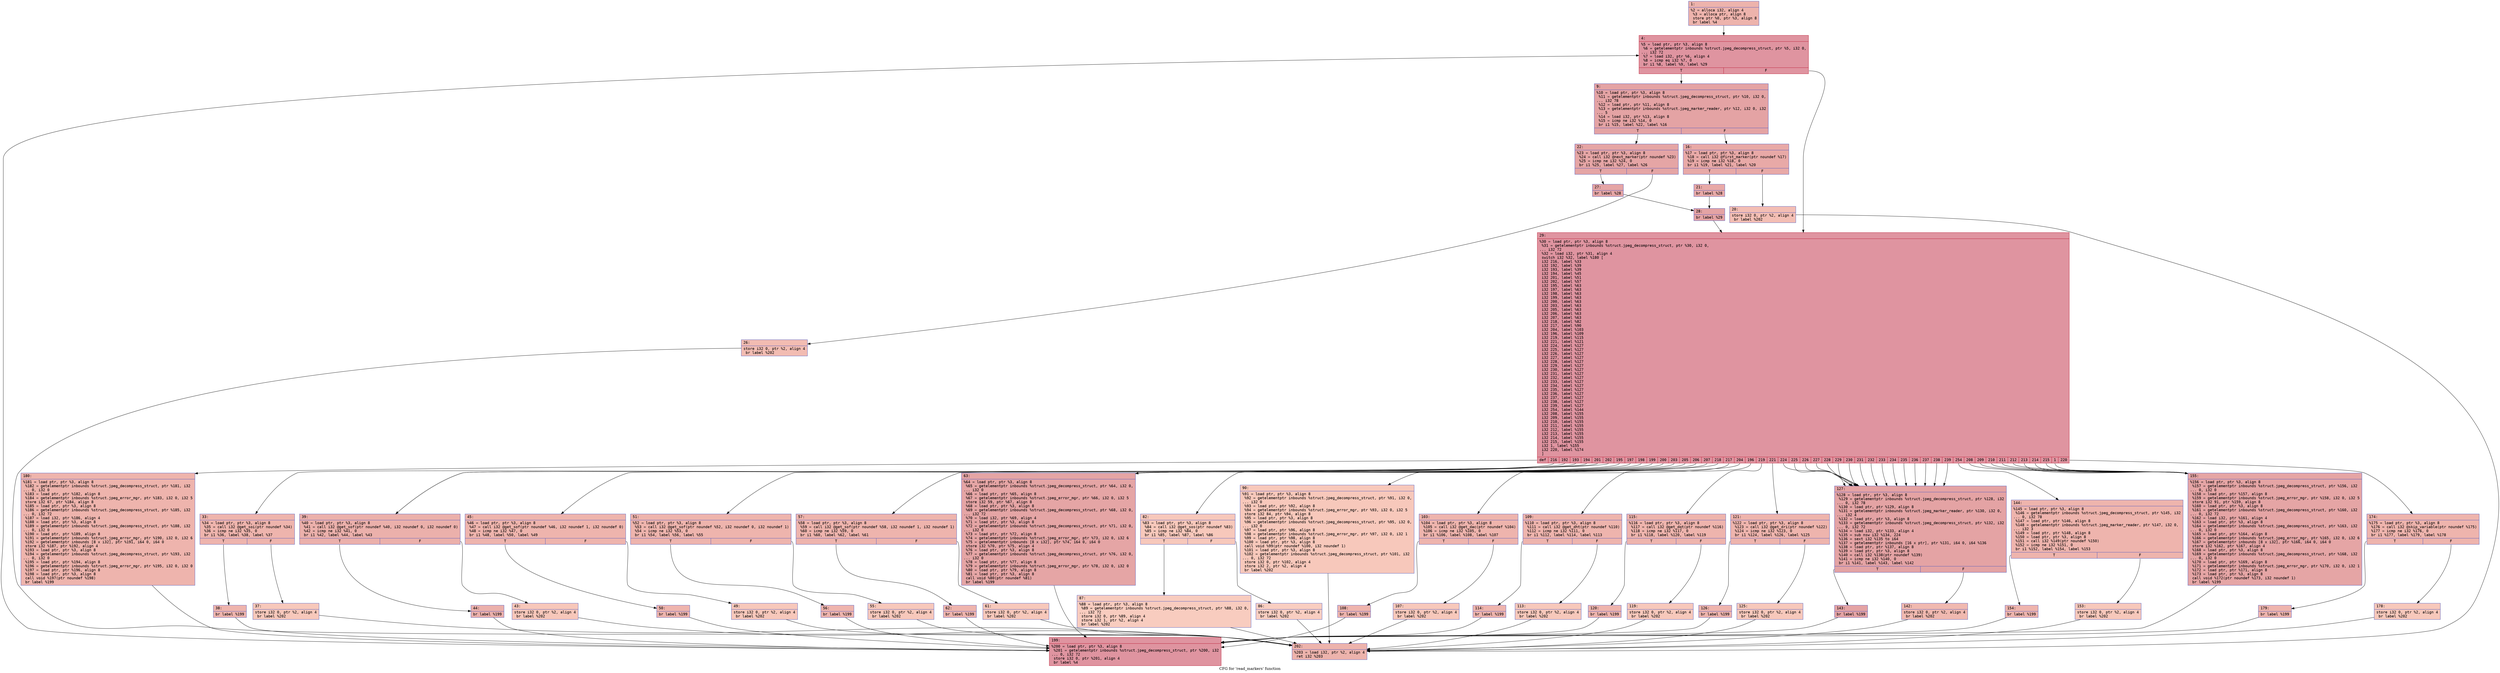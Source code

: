 digraph "CFG for 'read_markers' function" {
	label="CFG for 'read_markers' function";

	Node0x6000038e32f0 [shape=record,color="#3d50c3ff", style=filled, fillcolor="#d6524470" fontname="Courier",label="{1:\l|  %2 = alloca i32, align 4\l  %3 = alloca ptr, align 8\l  store ptr %0, ptr %3, align 8\l  br label %4\l}"];
	Node0x6000038e32f0 -> Node0x6000038e3340[tooltip="1 -> 4\nProbability 100.00%" ];
	Node0x6000038e3340 [shape=record,color="#b70d28ff", style=filled, fillcolor="#b70d2870" fontname="Courier",label="{4:\l|  %5 = load ptr, ptr %3, align 8\l  %6 = getelementptr inbounds %struct.jpeg_decompress_struct, ptr %5, i32 0,\l... i32 72\l  %7 = load i32, ptr %6, align 4\l  %8 = icmp eq i32 %7, 0\l  br i1 %8, label %9, label %29\l|{<s0>T|<s1>F}}"];
	Node0x6000038e3340:s0 -> Node0x6000038e3390[tooltip="4 -> 9\nProbability 37.50%" ];
	Node0x6000038e3340:s1 -> Node0x6000038e3610[tooltip="4 -> 29\nProbability 62.50%" ];
	Node0x6000038e3390 [shape=record,color="#3d50c3ff", style=filled, fillcolor="#c32e3170" fontname="Courier",label="{9:\l|  %10 = load ptr, ptr %3, align 8\l  %11 = getelementptr inbounds %struct.jpeg_decompress_struct, ptr %10, i32 0,\l... i32 78\l  %12 = load ptr, ptr %11, align 8\l  %13 = getelementptr inbounds %struct.jpeg_marker_reader, ptr %12, i32 0, i32\l... 5\l  %14 = load i32, ptr %13, align 8\l  %15 = icmp ne i32 %14, 0\l  br i1 %15, label %22, label %16\l|{<s0>T|<s1>F}}"];
	Node0x6000038e3390:s0 -> Node0x6000038e34d0[tooltip="9 -> 22\nProbability 62.50%" ];
	Node0x6000038e3390:s1 -> Node0x6000038e33e0[tooltip="9 -> 16\nProbability 37.50%" ];
	Node0x6000038e33e0 [shape=record,color="#3d50c3ff", style=filled, fillcolor="#ca3b3770" fontname="Courier",label="{16:\l|  %17 = load ptr, ptr %3, align 8\l  %18 = call i32 @first_marker(ptr noundef %17)\l  %19 = icmp ne i32 %18, 0\l  br i1 %19, label %21, label %20\l|{<s0>T|<s1>F}}"];
	Node0x6000038e33e0:s0 -> Node0x6000038e3480[tooltip="16 -> 21\nProbability 96.88%" ];
	Node0x6000038e33e0:s1 -> Node0x6000038e3430[tooltip="16 -> 20\nProbability 3.12%" ];
	Node0x6000038e3430 [shape=record,color="#3d50c3ff", style=filled, fillcolor="#e36c5570" fontname="Courier",label="{20:\l|  store i32 0, ptr %2, align 4\l  br label %202\l}"];
	Node0x6000038e3430 -> Node0x6000038e4460[tooltip="20 -> 202\nProbability 100.00%" ];
	Node0x6000038e3480 [shape=record,color="#3d50c3ff", style=filled, fillcolor="#ca3b3770" fontname="Courier",label="{21:\l|  br label %28\l}"];
	Node0x6000038e3480 -> Node0x6000038e35c0[tooltip="21 -> 28\nProbability 100.00%" ];
	Node0x6000038e34d0 [shape=record,color="#3d50c3ff", style=filled, fillcolor="#c5333470" fontname="Courier",label="{22:\l|  %23 = load ptr, ptr %3, align 8\l  %24 = call i32 @next_marker(ptr noundef %23)\l  %25 = icmp ne i32 %24, 0\l  br i1 %25, label %27, label %26\l|{<s0>T|<s1>F}}"];
	Node0x6000038e34d0:s0 -> Node0x6000038e3570[tooltip="22 -> 27\nProbability 96.88%" ];
	Node0x6000038e34d0:s1 -> Node0x6000038e3520[tooltip="22 -> 26\nProbability 3.12%" ];
	Node0x6000038e3520 [shape=record,color="#3d50c3ff", style=filled, fillcolor="#e1675170" fontname="Courier",label="{26:\l|  store i32 0, ptr %2, align 4\l  br label %202\l}"];
	Node0x6000038e3520 -> Node0x6000038e4460[tooltip="26 -> 202\nProbability 100.00%" ];
	Node0x6000038e3570 [shape=record,color="#3d50c3ff", style=filled, fillcolor="#c5333470" fontname="Courier",label="{27:\l|  br label %28\l}"];
	Node0x6000038e3570 -> Node0x6000038e35c0[tooltip="27 -> 28\nProbability 100.00%" ];
	Node0x6000038e35c0 [shape=record,color="#3d50c3ff", style=filled, fillcolor="#c32e3170" fontname="Courier",label="{28:\l|  br label %29\l}"];
	Node0x6000038e35c0 -> Node0x6000038e3610[tooltip="28 -> 29\nProbability 100.00%" ];
	Node0x6000038e3610 [shape=record,color="#b70d28ff", style=filled, fillcolor="#b70d2870" fontname="Courier",label="{29:\l|  %30 = load ptr, ptr %3, align 8\l  %31 = getelementptr inbounds %struct.jpeg_decompress_struct, ptr %30, i32 0,\l... i32 72\l  %32 = load i32, ptr %31, align 4\l  switch i32 %32, label %180 [\l    i32 216, label %33\l    i32 192, label %39\l    i32 193, label %39\l    i32 194, label %45\l    i32 201, label %51\l    i32 202, label %57\l    i32 195, label %63\l    i32 197, label %63\l    i32 198, label %63\l    i32 199, label %63\l    i32 200, label %63\l    i32 203, label %63\l    i32 205, label %63\l    i32 206, label %63\l    i32 207, label %63\l    i32 218, label %82\l    i32 217, label %90\l    i32 204, label %103\l    i32 196, label %109\l    i32 219, label %115\l    i32 221, label %121\l    i32 224, label %127\l    i32 225, label %127\l    i32 226, label %127\l    i32 227, label %127\l    i32 228, label %127\l    i32 229, label %127\l    i32 230, label %127\l    i32 231, label %127\l    i32 232, label %127\l    i32 233, label %127\l    i32 234, label %127\l    i32 235, label %127\l    i32 236, label %127\l    i32 237, label %127\l    i32 238, label %127\l    i32 239, label %127\l    i32 254, label %144\l    i32 208, label %155\l    i32 209, label %155\l    i32 210, label %155\l    i32 211, label %155\l    i32 212, label %155\l    i32 213, label %155\l    i32 214, label %155\l    i32 215, label %155\l    i32 1, label %155\l    i32 220, label %174\l  ]\l|{<s0>def|<s1>216|<s2>192|<s3>193|<s4>194|<s5>201|<s6>202|<s7>195|<s8>197|<s9>198|<s10>199|<s11>200|<s12>203|<s13>205|<s14>206|<s15>207|<s16>218|<s17>217|<s18>204|<s19>196|<s20>219|<s21>221|<s22>224|<s23>225|<s24>226|<s25>227|<s26>228|<s27>229|<s28>230|<s29>231|<s30>232|<s31>233|<s32>234|<s33>235|<s34>236|<s35>237|<s36>238|<s37>239|<s38>254|<s39>208|<s40>209|<s41>210|<s42>211|<s43>212|<s44>213|<s45>214|<s46>215|<s47>1|<s48>220}}"];
	Node0x6000038e3610:s0 -> Node0x6000038e43c0[tooltip="29 -> 180\nProbability 2.12%" ];
	Node0x6000038e3610:s1 -> Node0x6000038e3660[tooltip="29 -> 33\nProbability 2.12%" ];
	Node0x6000038e3610:s2 -> Node0x6000038e3750[tooltip="29 -> 39\nProbability 4.25%" ];
	Node0x6000038e3610:s3 -> Node0x6000038e3750[tooltip="29 -> 39\nProbability 4.25%" ];
	Node0x6000038e3610:s4 -> Node0x6000038e3840[tooltip="29 -> 45\nProbability 2.12%" ];
	Node0x6000038e3610:s5 -> Node0x6000038e3930[tooltip="29 -> 51\nProbability 2.12%" ];
	Node0x6000038e3610:s6 -> Node0x6000038e3a20[tooltip="29 -> 57\nProbability 2.12%" ];
	Node0x6000038e3610:s7 -> Node0x6000038e3b10[tooltip="29 -> 63\nProbability 19.12%" ];
	Node0x6000038e3610:s8 -> Node0x6000038e3b10[tooltip="29 -> 63\nProbability 19.12%" ];
	Node0x6000038e3610:s9 -> Node0x6000038e3b10[tooltip="29 -> 63\nProbability 19.12%" ];
	Node0x6000038e3610:s10 -> Node0x6000038e3b10[tooltip="29 -> 63\nProbability 19.12%" ];
	Node0x6000038e3610:s11 -> Node0x6000038e3b10[tooltip="29 -> 63\nProbability 19.12%" ];
	Node0x6000038e3610:s12 -> Node0x6000038e3b10[tooltip="29 -> 63\nProbability 19.12%" ];
	Node0x6000038e3610:s13 -> Node0x6000038e3b10[tooltip="29 -> 63\nProbability 19.12%" ];
	Node0x6000038e3610:s14 -> Node0x6000038e3b10[tooltip="29 -> 63\nProbability 19.12%" ];
	Node0x6000038e3610:s15 -> Node0x6000038e3b10[tooltip="29 -> 63\nProbability 19.12%" ];
	Node0x6000038e3610:s16 -> Node0x6000038e3b60[tooltip="29 -> 82\nProbability 0.07%" ];
	Node0x6000038e3610:s17 -> Node0x6000038e3c50[tooltip="29 -> 90\nProbability 0.07%" ];
	Node0x6000038e3610:s18 -> Node0x6000038e3ca0[tooltip="29 -> 103\nProbability 2.12%" ];
	Node0x6000038e3610:s19 -> Node0x6000038e3d90[tooltip="29 -> 109\nProbability 2.12%" ];
	Node0x6000038e3610:s20 -> Node0x6000038e3e80[tooltip="29 -> 115\nProbability 2.12%" ];
	Node0x6000038e3610:s21 -> Node0x6000038e3f70[tooltip="29 -> 121\nProbability 2.12%" ];
	Node0x6000038e3610:s22 -> Node0x6000038e40a0[tooltip="29 -> 127\nProbability 34.00%" ];
	Node0x6000038e3610:s23 -> Node0x6000038e40a0[tooltip="29 -> 127\nProbability 34.00%" ];
	Node0x6000038e3610:s24 -> Node0x6000038e40a0[tooltip="29 -> 127\nProbability 34.00%" ];
	Node0x6000038e3610:s25 -> Node0x6000038e40a0[tooltip="29 -> 127\nProbability 34.00%" ];
	Node0x6000038e3610:s26 -> Node0x6000038e40a0[tooltip="29 -> 127\nProbability 34.00%" ];
	Node0x6000038e3610:s27 -> Node0x6000038e40a0[tooltip="29 -> 127\nProbability 34.00%" ];
	Node0x6000038e3610:s28 -> Node0x6000038e40a0[tooltip="29 -> 127\nProbability 34.00%" ];
	Node0x6000038e3610:s29 -> Node0x6000038e40a0[tooltip="29 -> 127\nProbability 34.00%" ];
	Node0x6000038e3610:s30 -> Node0x6000038e40a0[tooltip="29 -> 127\nProbability 34.00%" ];
	Node0x6000038e3610:s31 -> Node0x6000038e40a0[tooltip="29 -> 127\nProbability 34.00%" ];
	Node0x6000038e3610:s32 -> Node0x6000038e40a0[tooltip="29 -> 127\nProbability 34.00%" ];
	Node0x6000038e3610:s33 -> Node0x6000038e40a0[tooltip="29 -> 127\nProbability 34.00%" ];
	Node0x6000038e3610:s34 -> Node0x6000038e40a0[tooltip="29 -> 127\nProbability 34.00%" ];
	Node0x6000038e3610:s35 -> Node0x6000038e40a0[tooltip="29 -> 127\nProbability 34.00%" ];
	Node0x6000038e3610:s36 -> Node0x6000038e40a0[tooltip="29 -> 127\nProbability 34.00%" ];
	Node0x6000038e3610:s37 -> Node0x6000038e40a0[tooltip="29 -> 127\nProbability 34.00%" ];
	Node0x6000038e3610:s38 -> Node0x6000038e4190[tooltip="29 -> 144\nProbability 2.12%" ];
	Node0x6000038e3610:s39 -> Node0x6000038e4280[tooltip="29 -> 155\nProbability 19.12%" ];
	Node0x6000038e3610:s40 -> Node0x6000038e4280[tooltip="29 -> 155\nProbability 19.12%" ];
	Node0x6000038e3610:s41 -> Node0x6000038e4280[tooltip="29 -> 155\nProbability 19.12%" ];
	Node0x6000038e3610:s42 -> Node0x6000038e4280[tooltip="29 -> 155\nProbability 19.12%" ];
	Node0x6000038e3610:s43 -> Node0x6000038e4280[tooltip="29 -> 155\nProbability 19.12%" ];
	Node0x6000038e3610:s44 -> Node0x6000038e4280[tooltip="29 -> 155\nProbability 19.12%" ];
	Node0x6000038e3610:s45 -> Node0x6000038e4280[tooltip="29 -> 155\nProbability 19.12%" ];
	Node0x6000038e3610:s46 -> Node0x6000038e4280[tooltip="29 -> 155\nProbability 19.12%" ];
	Node0x6000038e3610:s47 -> Node0x6000038e4280[tooltip="29 -> 155\nProbability 19.12%" ];
	Node0x6000038e3610:s48 -> Node0x6000038e42d0[tooltip="29 -> 174\nProbability 2.12%" ];
	Node0x6000038e3660 [shape=record,color="#3d50c3ff", style=filled, fillcolor="#d8564670" fontname="Courier",label="{33:\l|  %34 = load ptr, ptr %3, align 8\l  %35 = call i32 @get_soi(ptr noundef %34)\l  %36 = icmp ne i32 %35, 0\l  br i1 %36, label %38, label %37\l|{<s0>T|<s1>F}}"];
	Node0x6000038e3660:s0 -> Node0x6000038e3700[tooltip="33 -> 38\nProbability 96.88%" ];
	Node0x6000038e3660:s1 -> Node0x6000038e36b0[tooltip="33 -> 37\nProbability 3.12%" ];
	Node0x6000038e36b0 [shape=record,color="#3d50c3ff", style=filled, fillcolor="#ed836670" fontname="Courier",label="{37:\l|  store i32 0, ptr %2, align 4\l  br label %202\l}"];
	Node0x6000038e36b0 -> Node0x6000038e4460[tooltip="37 -> 202\nProbability 100.00%" ];
	Node0x6000038e3700 [shape=record,color="#3d50c3ff", style=filled, fillcolor="#d8564670" fontname="Courier",label="{38:\l|  br label %199\l}"];
	Node0x6000038e3700 -> Node0x6000038e4410[tooltip="38 -> 199\nProbability 100.00%" ];
	Node0x6000038e3750 [shape=record,color="#3d50c3ff", style=filled, fillcolor="#d24b4070" fontname="Courier",label="{39:\l|  %40 = load ptr, ptr %3, align 8\l  %41 = call i32 @get_sof(ptr noundef %40, i32 noundef 0, i32 noundef 0)\l  %42 = icmp ne i32 %41, 0\l  br i1 %42, label %44, label %43\l|{<s0>T|<s1>F}}"];
	Node0x6000038e3750:s0 -> Node0x6000038e37f0[tooltip="39 -> 44\nProbability 96.88%" ];
	Node0x6000038e3750:s1 -> Node0x6000038e37a0[tooltip="39 -> 43\nProbability 3.12%" ];
	Node0x6000038e37a0 [shape=record,color="#3d50c3ff", style=filled, fillcolor="#ec7f6370" fontname="Courier",label="{43:\l|  store i32 0, ptr %2, align 4\l  br label %202\l}"];
	Node0x6000038e37a0 -> Node0x6000038e4460[tooltip="43 -> 202\nProbability 100.00%" ];
	Node0x6000038e37f0 [shape=record,color="#3d50c3ff", style=filled, fillcolor="#d24b4070" fontname="Courier",label="{44:\l|  br label %199\l}"];
	Node0x6000038e37f0 -> Node0x6000038e4410[tooltip="44 -> 199\nProbability 100.00%" ];
	Node0x6000038e3840 [shape=record,color="#3d50c3ff", style=filled, fillcolor="#d8564670" fontname="Courier",label="{45:\l|  %46 = load ptr, ptr %3, align 8\l  %47 = call i32 @get_sof(ptr noundef %46, i32 noundef 1, i32 noundef 0)\l  %48 = icmp ne i32 %47, 0\l  br i1 %48, label %50, label %49\l|{<s0>T|<s1>F}}"];
	Node0x6000038e3840:s0 -> Node0x6000038e38e0[tooltip="45 -> 50\nProbability 96.88%" ];
	Node0x6000038e3840:s1 -> Node0x6000038e3890[tooltip="45 -> 49\nProbability 3.12%" ];
	Node0x6000038e3890 [shape=record,color="#3d50c3ff", style=filled, fillcolor="#ed836670" fontname="Courier",label="{49:\l|  store i32 0, ptr %2, align 4\l  br label %202\l}"];
	Node0x6000038e3890 -> Node0x6000038e4460[tooltip="49 -> 202\nProbability 100.00%" ];
	Node0x6000038e38e0 [shape=record,color="#3d50c3ff", style=filled, fillcolor="#d8564670" fontname="Courier",label="{50:\l|  br label %199\l}"];
	Node0x6000038e38e0 -> Node0x6000038e4410[tooltip="50 -> 199\nProbability 100.00%" ];
	Node0x6000038e3930 [shape=record,color="#3d50c3ff", style=filled, fillcolor="#d8564670" fontname="Courier",label="{51:\l|  %52 = load ptr, ptr %3, align 8\l  %53 = call i32 @get_sof(ptr noundef %52, i32 noundef 0, i32 noundef 1)\l  %54 = icmp ne i32 %53, 0\l  br i1 %54, label %56, label %55\l|{<s0>T|<s1>F}}"];
	Node0x6000038e3930:s0 -> Node0x6000038e39d0[tooltip="51 -> 56\nProbability 96.88%" ];
	Node0x6000038e3930:s1 -> Node0x6000038e3980[tooltip="51 -> 55\nProbability 3.12%" ];
	Node0x6000038e3980 [shape=record,color="#3d50c3ff", style=filled, fillcolor="#ed836670" fontname="Courier",label="{55:\l|  store i32 0, ptr %2, align 4\l  br label %202\l}"];
	Node0x6000038e3980 -> Node0x6000038e4460[tooltip="55 -> 202\nProbability 100.00%" ];
	Node0x6000038e39d0 [shape=record,color="#3d50c3ff", style=filled, fillcolor="#d8564670" fontname="Courier",label="{56:\l|  br label %199\l}"];
	Node0x6000038e39d0 -> Node0x6000038e4410[tooltip="56 -> 199\nProbability 100.00%" ];
	Node0x6000038e3a20 [shape=record,color="#3d50c3ff", style=filled, fillcolor="#d8564670" fontname="Courier",label="{57:\l|  %58 = load ptr, ptr %3, align 8\l  %59 = call i32 @get_sof(ptr noundef %58, i32 noundef 1, i32 noundef 1)\l  %60 = icmp ne i32 %59, 0\l  br i1 %60, label %62, label %61\l|{<s0>T|<s1>F}}"];
	Node0x6000038e3a20:s0 -> Node0x6000038e3ac0[tooltip="57 -> 62\nProbability 96.88%" ];
	Node0x6000038e3a20:s1 -> Node0x6000038e3a70[tooltip="57 -> 61\nProbability 3.12%" ];
	Node0x6000038e3a70 [shape=record,color="#3d50c3ff", style=filled, fillcolor="#ed836670" fontname="Courier",label="{61:\l|  store i32 0, ptr %2, align 4\l  br label %202\l}"];
	Node0x6000038e3a70 -> Node0x6000038e4460[tooltip="61 -> 202\nProbability 100.00%" ];
	Node0x6000038e3ac0 [shape=record,color="#3d50c3ff", style=filled, fillcolor="#d8564670" fontname="Courier",label="{62:\l|  br label %199\l}"];
	Node0x6000038e3ac0 -> Node0x6000038e4410[tooltip="62 -> 199\nProbability 100.00%" ];
	Node0x6000038e3b10 [shape=record,color="#3d50c3ff", style=filled, fillcolor="#c5333470" fontname="Courier",label="{63:\l|  %64 = load ptr, ptr %3, align 8\l  %65 = getelementptr inbounds %struct.jpeg_decompress_struct, ptr %64, i32 0,\l... i32 0\l  %66 = load ptr, ptr %65, align 8\l  %67 = getelementptr inbounds %struct.jpeg_error_mgr, ptr %66, i32 0, i32 5\l  store i32 59, ptr %67, align 8\l  %68 = load ptr, ptr %3, align 8\l  %69 = getelementptr inbounds %struct.jpeg_decompress_struct, ptr %68, i32 0,\l... i32 72\l  %70 = load i32, ptr %69, align 4\l  %71 = load ptr, ptr %3, align 8\l  %72 = getelementptr inbounds %struct.jpeg_decompress_struct, ptr %71, i32 0,\l... i32 0\l  %73 = load ptr, ptr %72, align 8\l  %74 = getelementptr inbounds %struct.jpeg_error_mgr, ptr %73, i32 0, i32 6\l  %75 = getelementptr inbounds [8 x i32], ptr %74, i64 0, i64 0\l  store i32 %70, ptr %75, align 4\l  %76 = load ptr, ptr %3, align 8\l  %77 = getelementptr inbounds %struct.jpeg_decompress_struct, ptr %76, i32 0,\l... i32 0\l  %78 = load ptr, ptr %77, align 8\l  %79 = getelementptr inbounds %struct.jpeg_error_mgr, ptr %78, i32 0, i32 0\l  %80 = load ptr, ptr %79, align 8\l  %81 = load ptr, ptr %3, align 8\l  call void %80(ptr noundef %81)\l  br label %199\l}"];
	Node0x6000038e3b10 -> Node0x6000038e4410[tooltip="63 -> 199\nProbability 100.00%" ];
	Node0x6000038e3b60 [shape=record,color="#3d50c3ff", style=filled, fillcolor="#ed836670" fontname="Courier",label="{82:\l|  %83 = load ptr, ptr %3, align 8\l  %84 = call i32 @get_sos(ptr noundef %83)\l  %85 = icmp ne i32 %84, 0\l  br i1 %85, label %87, label %86\l|{<s0>T|<s1>F}}"];
	Node0x6000038e3b60:s0 -> Node0x6000038e3c00[tooltip="82 -> 87\nProbability 62.50%" ];
	Node0x6000038e3b60:s1 -> Node0x6000038e3bb0[tooltip="82 -> 86\nProbability 37.50%" ];
	Node0x6000038e3bb0 [shape=record,color="#3d50c3ff", style=filled, fillcolor="#f2907270" fontname="Courier",label="{86:\l|  store i32 0, ptr %2, align 4\l  br label %202\l}"];
	Node0x6000038e3bb0 -> Node0x6000038e4460[tooltip="86 -> 202\nProbability 100.00%" ];
	Node0x6000038e3c00 [shape=record,color="#3d50c3ff", style=filled, fillcolor="#f08b6e70" fontname="Courier",label="{87:\l|  %88 = load ptr, ptr %3, align 8\l  %89 = getelementptr inbounds %struct.jpeg_decompress_struct, ptr %88, i32 0,\l... i32 72\l  store i32 0, ptr %89, align 4\l  store i32 1, ptr %2, align 4\l  br label %202\l}"];
	Node0x6000038e3c00 -> Node0x6000038e4460[tooltip="87 -> 202\nProbability 100.00%" ];
	Node0x6000038e3c50 [shape=record,color="#3d50c3ff", style=filled, fillcolor="#ed836670" fontname="Courier",label="{90:\l|  %91 = load ptr, ptr %3, align 8\l  %92 = getelementptr inbounds %struct.jpeg_decompress_struct, ptr %91, i32 0,\l... i32 0\l  %93 = load ptr, ptr %92, align 8\l  %94 = getelementptr inbounds %struct.jpeg_error_mgr, ptr %93, i32 0, i32 5\l  store i32 84, ptr %94, align 8\l  %95 = load ptr, ptr %3, align 8\l  %96 = getelementptr inbounds %struct.jpeg_decompress_struct, ptr %95, i32 0,\l... i32 0\l  %97 = load ptr, ptr %96, align 8\l  %98 = getelementptr inbounds %struct.jpeg_error_mgr, ptr %97, i32 0, i32 1\l  %99 = load ptr, ptr %98, align 8\l  %100 = load ptr, ptr %3, align 8\l  call void %99(ptr noundef %100, i32 noundef 1)\l  %101 = load ptr, ptr %3, align 8\l  %102 = getelementptr inbounds %struct.jpeg_decompress_struct, ptr %101, i32\l... 0, i32 72\l  store i32 0, ptr %102, align 4\l  store i32 2, ptr %2, align 4\l  br label %202\l}"];
	Node0x6000038e3c50 -> Node0x6000038e4460[tooltip="90 -> 202\nProbability 100.00%" ];
	Node0x6000038e3ca0 [shape=record,color="#3d50c3ff", style=filled, fillcolor="#d8564670" fontname="Courier",label="{103:\l|  %104 = load ptr, ptr %3, align 8\l  %105 = call i32 @get_dac(ptr noundef %104)\l  %106 = icmp ne i32 %105, 0\l  br i1 %106, label %108, label %107\l|{<s0>T|<s1>F}}"];
	Node0x6000038e3ca0:s0 -> Node0x6000038e3d40[tooltip="103 -> 108\nProbability 96.88%" ];
	Node0x6000038e3ca0:s1 -> Node0x6000038e3cf0[tooltip="103 -> 107\nProbability 3.12%" ];
	Node0x6000038e3cf0 [shape=record,color="#3d50c3ff", style=filled, fillcolor="#ed836670" fontname="Courier",label="{107:\l|  store i32 0, ptr %2, align 4\l  br label %202\l}"];
	Node0x6000038e3cf0 -> Node0x6000038e4460[tooltip="107 -> 202\nProbability 100.00%" ];
	Node0x6000038e3d40 [shape=record,color="#3d50c3ff", style=filled, fillcolor="#d8564670" fontname="Courier",label="{108:\l|  br label %199\l}"];
	Node0x6000038e3d40 -> Node0x6000038e4410[tooltip="108 -> 199\nProbability 100.00%" ];
	Node0x6000038e3d90 [shape=record,color="#3d50c3ff", style=filled, fillcolor="#d8564670" fontname="Courier",label="{109:\l|  %110 = load ptr, ptr %3, align 8\l  %111 = call i32 @get_dht(ptr noundef %110)\l  %112 = icmp ne i32 %111, 0\l  br i1 %112, label %114, label %113\l|{<s0>T|<s1>F}}"];
	Node0x6000038e3d90:s0 -> Node0x6000038e3e30[tooltip="109 -> 114\nProbability 96.88%" ];
	Node0x6000038e3d90:s1 -> Node0x6000038e3de0[tooltip="109 -> 113\nProbability 3.12%" ];
	Node0x6000038e3de0 [shape=record,color="#3d50c3ff", style=filled, fillcolor="#ed836670" fontname="Courier",label="{113:\l|  store i32 0, ptr %2, align 4\l  br label %202\l}"];
	Node0x6000038e3de0 -> Node0x6000038e4460[tooltip="113 -> 202\nProbability 100.00%" ];
	Node0x6000038e3e30 [shape=record,color="#3d50c3ff", style=filled, fillcolor="#d8564670" fontname="Courier",label="{114:\l|  br label %199\l}"];
	Node0x6000038e3e30 -> Node0x6000038e4410[tooltip="114 -> 199\nProbability 100.00%" ];
	Node0x6000038e3e80 [shape=record,color="#3d50c3ff", style=filled, fillcolor="#d8564670" fontname="Courier",label="{115:\l|  %116 = load ptr, ptr %3, align 8\l  %117 = call i32 @get_dqt(ptr noundef %116)\l  %118 = icmp ne i32 %117, 0\l  br i1 %118, label %120, label %119\l|{<s0>T|<s1>F}}"];
	Node0x6000038e3e80:s0 -> Node0x6000038e3f20[tooltip="115 -> 120\nProbability 96.88%" ];
	Node0x6000038e3e80:s1 -> Node0x6000038e3ed0[tooltip="115 -> 119\nProbability 3.12%" ];
	Node0x6000038e3ed0 [shape=record,color="#3d50c3ff", style=filled, fillcolor="#ed836670" fontname="Courier",label="{119:\l|  store i32 0, ptr %2, align 4\l  br label %202\l}"];
	Node0x6000038e3ed0 -> Node0x6000038e4460[tooltip="119 -> 202\nProbability 100.00%" ];
	Node0x6000038e3f20 [shape=record,color="#3d50c3ff", style=filled, fillcolor="#d8564670" fontname="Courier",label="{120:\l|  br label %199\l}"];
	Node0x6000038e3f20 -> Node0x6000038e4410[tooltip="120 -> 199\nProbability 100.00%" ];
	Node0x6000038e3f70 [shape=record,color="#3d50c3ff", style=filled, fillcolor="#d8564670" fontname="Courier",label="{121:\l|  %122 = load ptr, ptr %3, align 8\l  %123 = call i32 @get_dri(ptr noundef %122)\l  %124 = icmp ne i32 %123, 0\l  br i1 %124, label %126, label %125\l|{<s0>T|<s1>F}}"];
	Node0x6000038e3f70:s0 -> Node0x6000038e4050[tooltip="121 -> 126\nProbability 96.88%" ];
	Node0x6000038e3f70:s1 -> Node0x6000038e4000[tooltip="121 -> 125\nProbability 3.12%" ];
	Node0x6000038e4000 [shape=record,color="#3d50c3ff", style=filled, fillcolor="#ed836670" fontname="Courier",label="{125:\l|  store i32 0, ptr %2, align 4\l  br label %202\l}"];
	Node0x6000038e4000 -> Node0x6000038e4460[tooltip="125 -> 202\nProbability 100.00%" ];
	Node0x6000038e4050 [shape=record,color="#3d50c3ff", style=filled, fillcolor="#d8564670" fontname="Courier",label="{126:\l|  br label %199\l}"];
	Node0x6000038e4050 -> Node0x6000038e4410[tooltip="126 -> 199\nProbability 100.00%" ];
	Node0x6000038e40a0 [shape=record,color="#3d50c3ff", style=filled, fillcolor="#c32e3170" fontname="Courier",label="{127:\l|  %128 = load ptr, ptr %3, align 8\l  %129 = getelementptr inbounds %struct.jpeg_decompress_struct, ptr %128, i32\l... 0, i32 78\l  %130 = load ptr, ptr %129, align 8\l  %131 = getelementptr inbounds %struct.jpeg_marker_reader, ptr %130, i32 0,\l... i32 4\l  %132 = load ptr, ptr %3, align 8\l  %133 = getelementptr inbounds %struct.jpeg_decompress_struct, ptr %132, i32\l... 0, i32 72\l  %134 = load i32, ptr %133, align 4\l  %135 = sub nsw i32 %134, 224\l  %136 = sext i32 %135 to i64\l  %137 = getelementptr inbounds [16 x ptr], ptr %131, i64 0, i64 %136\l  %138 = load ptr, ptr %137, align 8\l  %139 = load ptr, ptr %3, align 8\l  %140 = call i32 %138(ptr noundef %139)\l  %141 = icmp ne i32 %140, 0\l  br i1 %141, label %143, label %142\l|{<s0>T|<s1>F}}"];
	Node0x6000038e40a0:s0 -> Node0x6000038e4140[tooltip="127 -> 143\nProbability 96.88%" ];
	Node0x6000038e40a0:s1 -> Node0x6000038e40f0[tooltip="127 -> 142\nProbability 3.12%" ];
	Node0x6000038e40f0 [shape=record,color="#3d50c3ff", style=filled, fillcolor="#de614d70" fontname="Courier",label="{142:\l|  store i32 0, ptr %2, align 4\l  br label %202\l}"];
	Node0x6000038e40f0 -> Node0x6000038e4460[tooltip="142 -> 202\nProbability 100.00%" ];
	Node0x6000038e4140 [shape=record,color="#3d50c3ff", style=filled, fillcolor="#c32e3170" fontname="Courier",label="{143:\l|  br label %199\l}"];
	Node0x6000038e4140 -> Node0x6000038e4410[tooltip="143 -> 199\nProbability 100.00%" ];
	Node0x6000038e4190 [shape=record,color="#3d50c3ff", style=filled, fillcolor="#d8564670" fontname="Courier",label="{144:\l|  %145 = load ptr, ptr %3, align 8\l  %146 = getelementptr inbounds %struct.jpeg_decompress_struct, ptr %145, i32\l... 0, i32 78\l  %147 = load ptr, ptr %146, align 8\l  %148 = getelementptr inbounds %struct.jpeg_marker_reader, ptr %147, i32 0,\l... i32 3\l  %149 = load ptr, ptr %148, align 8\l  %150 = load ptr, ptr %3, align 8\l  %151 = call i32 %149(ptr noundef %150)\l  %152 = icmp ne i32 %151, 0\l  br i1 %152, label %154, label %153\l|{<s0>T|<s1>F}}"];
	Node0x6000038e4190:s0 -> Node0x6000038e4230[tooltip="144 -> 154\nProbability 96.88%" ];
	Node0x6000038e4190:s1 -> Node0x6000038e41e0[tooltip="144 -> 153\nProbability 3.12%" ];
	Node0x6000038e41e0 [shape=record,color="#3d50c3ff", style=filled, fillcolor="#ed836670" fontname="Courier",label="{153:\l|  store i32 0, ptr %2, align 4\l  br label %202\l}"];
	Node0x6000038e41e0 -> Node0x6000038e4460[tooltip="153 -> 202\nProbability 100.00%" ];
	Node0x6000038e4230 [shape=record,color="#3d50c3ff", style=filled, fillcolor="#d8564670" fontname="Courier",label="{154:\l|  br label %199\l}"];
	Node0x6000038e4230 -> Node0x6000038e4410[tooltip="154 -> 199\nProbability 100.00%" ];
	Node0x6000038e4280 [shape=record,color="#3d50c3ff", style=filled, fillcolor="#c5333470" fontname="Courier",label="{155:\l|  %156 = load ptr, ptr %3, align 8\l  %157 = getelementptr inbounds %struct.jpeg_decompress_struct, ptr %156, i32\l... 0, i32 0\l  %158 = load ptr, ptr %157, align 8\l  %159 = getelementptr inbounds %struct.jpeg_error_mgr, ptr %158, i32 0, i32 5\l  store i32 91, ptr %159, align 8\l  %160 = load ptr, ptr %3, align 8\l  %161 = getelementptr inbounds %struct.jpeg_decompress_struct, ptr %160, i32\l... 0, i32 72\l  %162 = load i32, ptr %161, align 4\l  %163 = load ptr, ptr %3, align 8\l  %164 = getelementptr inbounds %struct.jpeg_decompress_struct, ptr %163, i32\l... 0, i32 0\l  %165 = load ptr, ptr %164, align 8\l  %166 = getelementptr inbounds %struct.jpeg_error_mgr, ptr %165, i32 0, i32 6\l  %167 = getelementptr inbounds [8 x i32], ptr %166, i64 0, i64 0\l  store i32 %162, ptr %167, align 4\l  %168 = load ptr, ptr %3, align 8\l  %169 = getelementptr inbounds %struct.jpeg_decompress_struct, ptr %168, i32\l... 0, i32 0\l  %170 = load ptr, ptr %169, align 8\l  %171 = getelementptr inbounds %struct.jpeg_error_mgr, ptr %170, i32 0, i32 1\l  %172 = load ptr, ptr %171, align 8\l  %173 = load ptr, ptr %3, align 8\l  call void %172(ptr noundef %173, i32 noundef 1)\l  br label %199\l}"];
	Node0x6000038e4280 -> Node0x6000038e4410[tooltip="155 -> 199\nProbability 100.00%" ];
	Node0x6000038e42d0 [shape=record,color="#3d50c3ff", style=filled, fillcolor="#d8564670" fontname="Courier",label="{174:\l|  %175 = load ptr, ptr %3, align 8\l  %176 = call i32 @skip_variable(ptr noundef %175)\l  %177 = icmp ne i32 %176, 0\l  br i1 %177, label %179, label %178\l|{<s0>T|<s1>F}}"];
	Node0x6000038e42d0:s0 -> Node0x6000038e4370[tooltip="174 -> 179\nProbability 96.88%" ];
	Node0x6000038e42d0:s1 -> Node0x6000038e4320[tooltip="174 -> 178\nProbability 3.12%" ];
	Node0x6000038e4320 [shape=record,color="#3d50c3ff", style=filled, fillcolor="#ed836670" fontname="Courier",label="{178:\l|  store i32 0, ptr %2, align 4\l  br label %202\l}"];
	Node0x6000038e4320 -> Node0x6000038e4460[tooltip="178 -> 202\nProbability 100.00%" ];
	Node0x6000038e4370 [shape=record,color="#3d50c3ff", style=filled, fillcolor="#d8564670" fontname="Courier",label="{179:\l|  br label %199\l}"];
	Node0x6000038e4370 -> Node0x6000038e4410[tooltip="179 -> 199\nProbability 100.00%" ];
	Node0x6000038e43c0 [shape=record,color="#3d50c3ff", style=filled, fillcolor="#d8564670" fontname="Courier",label="{180:\l|  %181 = load ptr, ptr %3, align 8\l  %182 = getelementptr inbounds %struct.jpeg_decompress_struct, ptr %181, i32\l... 0, i32 0\l  %183 = load ptr, ptr %182, align 8\l  %184 = getelementptr inbounds %struct.jpeg_error_mgr, ptr %183, i32 0, i32 5\l  store i32 67, ptr %184, align 8\l  %185 = load ptr, ptr %3, align 8\l  %186 = getelementptr inbounds %struct.jpeg_decompress_struct, ptr %185, i32\l... 0, i32 72\l  %187 = load i32, ptr %186, align 4\l  %188 = load ptr, ptr %3, align 8\l  %189 = getelementptr inbounds %struct.jpeg_decompress_struct, ptr %188, i32\l... 0, i32 0\l  %190 = load ptr, ptr %189, align 8\l  %191 = getelementptr inbounds %struct.jpeg_error_mgr, ptr %190, i32 0, i32 6\l  %192 = getelementptr inbounds [8 x i32], ptr %191, i64 0, i64 0\l  store i32 %187, ptr %192, align 4\l  %193 = load ptr, ptr %3, align 8\l  %194 = getelementptr inbounds %struct.jpeg_decompress_struct, ptr %193, i32\l... 0, i32 0\l  %195 = load ptr, ptr %194, align 8\l  %196 = getelementptr inbounds %struct.jpeg_error_mgr, ptr %195, i32 0, i32 0\l  %197 = load ptr, ptr %196, align 8\l  %198 = load ptr, ptr %3, align 8\l  call void %197(ptr noundef %198)\l  br label %199\l}"];
	Node0x6000038e43c0 -> Node0x6000038e4410[tooltip="180 -> 199\nProbability 100.00%" ];
	Node0x6000038e4410 [shape=record,color="#b70d28ff", style=filled, fillcolor="#b70d2870" fontname="Courier",label="{199:\l|  %200 = load ptr, ptr %3, align 8\l  %201 = getelementptr inbounds %struct.jpeg_decompress_struct, ptr %200, i32\l... 0, i32 72\l  store i32 0, ptr %201, align 4\l  br label %4\l}"];
	Node0x6000038e4410 -> Node0x6000038e3340[tooltip="199 -> 4\nProbability 100.00%" ];
	Node0x6000038e4460 [shape=record,color="#3d50c3ff", style=filled, fillcolor="#d6524470" fontname="Courier",label="{202:\l|  %203 = load i32, ptr %2, align 4\l  ret i32 %203\l}"];
}
